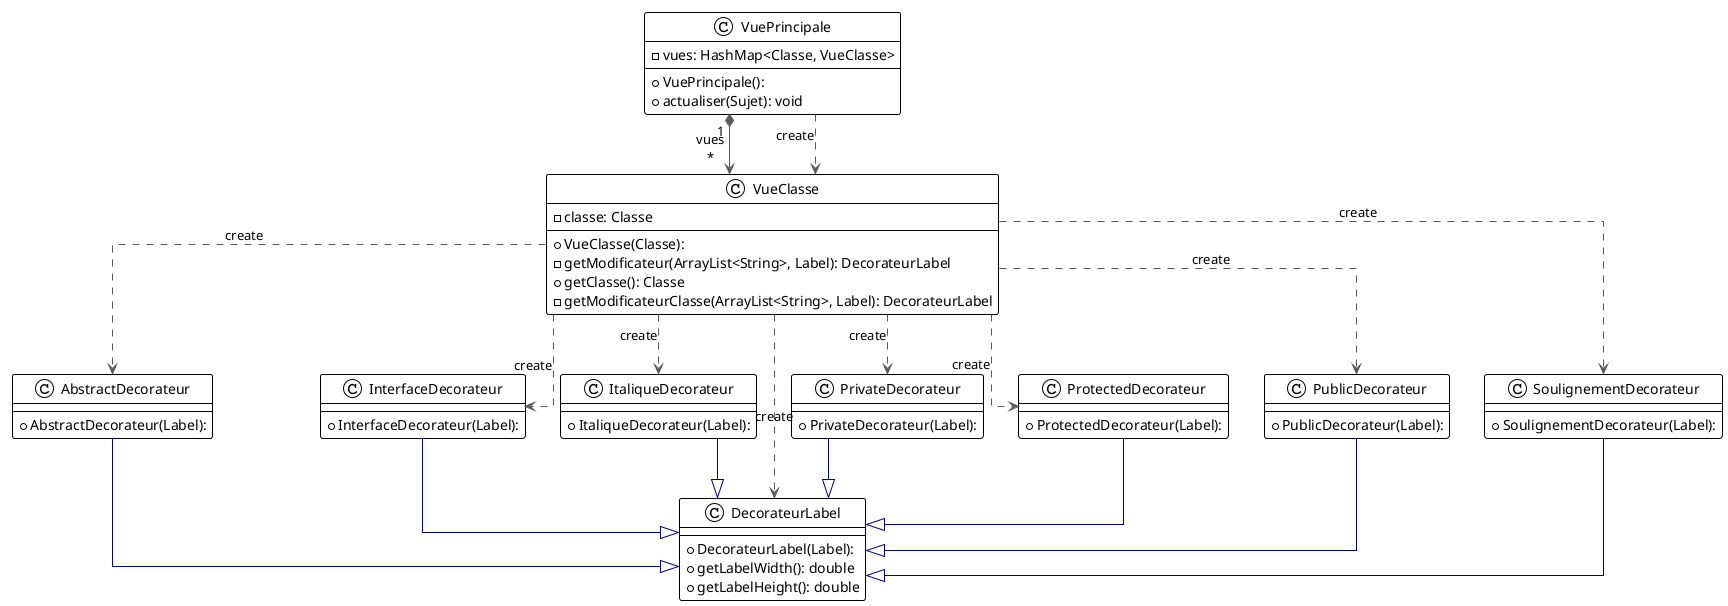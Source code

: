 @startuml

!theme plain
top to bottom direction
skinparam linetype ortho

class AbstractDecorateur {
  + AbstractDecorateur(Label):
}
class DecorateurLabel {
  + DecorateurLabel(Label):
  + getLabelWidth(): double
  + getLabelHeight(): double
}
class InterfaceDecorateur {
  + InterfaceDecorateur(Label):
}
class ItaliqueDecorateur {
  + ItaliqueDecorateur(Label):
}
class PrivateDecorateur {
  + PrivateDecorateur(Label):
}
class ProtectedDecorateur {
  + ProtectedDecorateur(Label):
}
class PublicDecorateur {
  + PublicDecorateur(Label):
}
class SoulignementDecorateur {
  + SoulignementDecorateur(Label):
}
class VueClasse {
  + VueClasse(Classe):
  - classe: Classe
  - getModificateur(ArrayList<String>, Label): DecorateurLabel
  + getClasse(): Classe
  - getModificateurClasse(ArrayList<String>, Label): DecorateurLabel
}
class VuePrincipale {
  + VuePrincipale():
  - vues: HashMap<Classe, VueClasse>
  + actualiser(Sujet): void
}

AbstractDecorateur      -[#000082,plain]-^  DecorateurLabel
InterfaceDecorateur     -[#000082,plain]-^  DecorateurLabel
ItaliqueDecorateur      -[#000082,plain]-^  DecorateurLabel
PrivateDecorateur       -[#000082,plain]-^  DecorateurLabel
ProtectedDecorateur     -[#000082,plain]-^  DecorateurLabel
PublicDecorateur        -[#000082,plain]-^  DecorateurLabel
SoulignementDecorateur  -[#000082,plain]-^  DecorateurLabel
VueClasse               -[#595959,dashed]->  AbstractDecorateur     : "«create»"
VueClasse               -[#595959,dashed]->  DecorateurLabel        : "«create»"
VueClasse               -[#595959,dashed]->  InterfaceDecorateur    : "«create»"
VueClasse               -[#595959,dashed]->  ItaliqueDecorateur     : "«create»"
VueClasse               -[#595959,dashed]->  PrivateDecorateur      : "«create»"
VueClasse               -[#595959,dashed]->  ProtectedDecorateur    : "«create»"
VueClasse               -[#595959,dashed]->  PublicDecorateur       : "«create»"
VueClasse               -[#595959,dashed]->  SoulignementDecorateur : "«create»"
VuePrincipale          "1" *-[#595959,plain]-> "vues\n*" VueClasse
VuePrincipale           -[#595959,dashed]->  VueClasse              : "«create»"
@enduml

